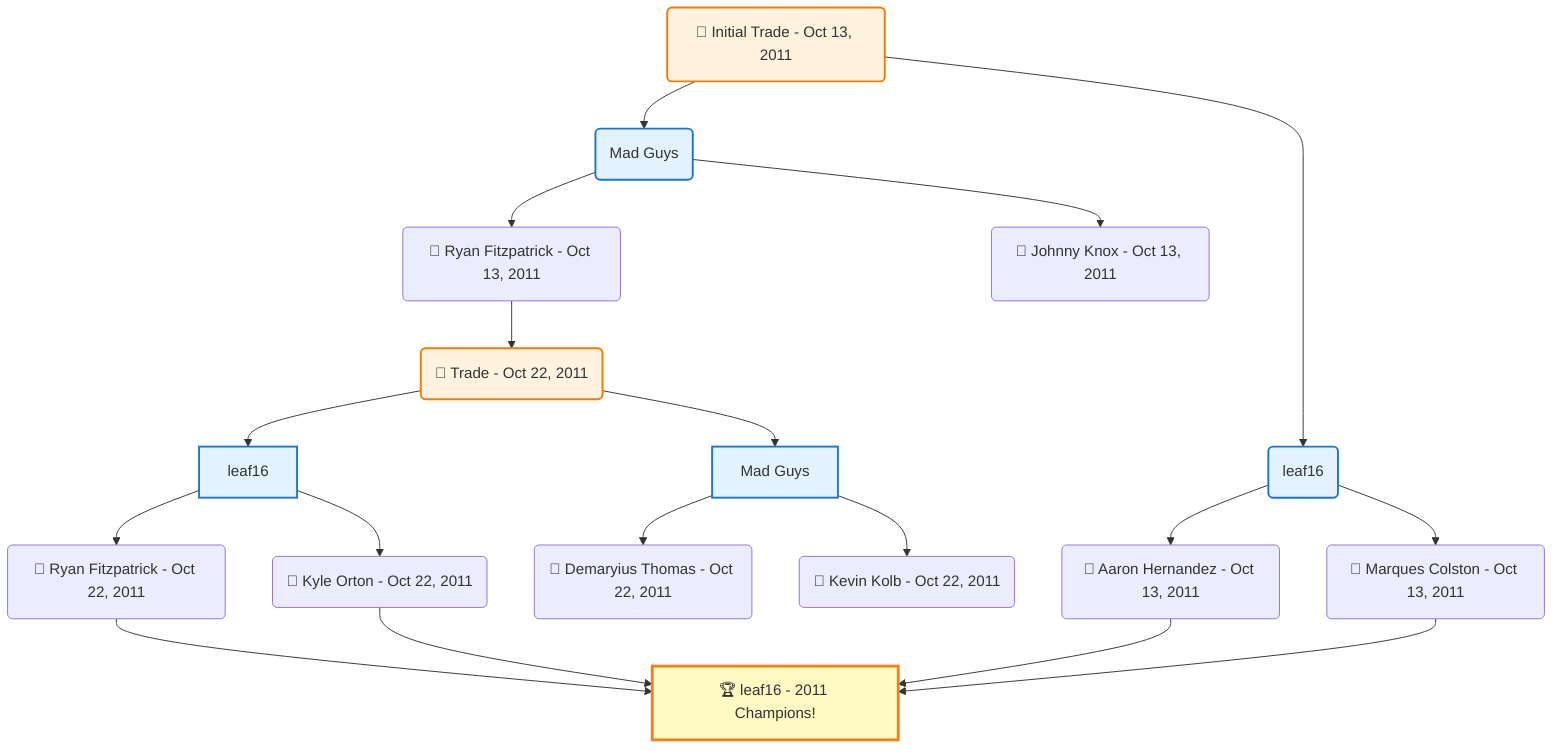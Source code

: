 flowchart TD

    TRADE_MAIN("🔄 Initial Trade - Oct 13, 2011")
    TEAM_1("Mad Guys")
    TEAM_2("leaf16")
    NODE_98dd0f74-ae65-4c0e-bc1e-0334a5e71f0a("🔄 Ryan Fitzpatrick - Oct 13, 2011")
    TRADE_8ab45a4d-fc81-4a69-b148-6d5b67501daa_3("🔄 Trade - Oct 22, 2011")
    TEAM_66fb98f4-89a7-45f9-893a-b41d71e6249d_4["leaf16"]
    NODE_13ac1331-c23d-4b5e-b4e4-4acc0a117b8f("🔄 Ryan Fitzpatrick - Oct 22, 2011")
    CHAMP_66fb98f4-89a7-45f9-893a-b41d71e6249d_2011["🏆 leaf16 - 2011 Champions!"]
    NODE_b708b08d-9b71-48df-aee3-13280a459525("🔄 Kyle Orton - Oct 22, 2011")
    TEAM_f5908944-6efd-40eb-af54-6c53004e0e2f_5["Mad Guys"]
    NODE_b4648a1f-2621-4237-8133-66d22a949324("🔄 Demaryius Thomas - Oct 22, 2011")
    NODE_a64f7dd6-d909-4a4b-8d06-8007e62bf98e("🔄 Kevin Kolb - Oct 22, 2011")
    NODE_874bb423-0bf4-4a74-bb1e-0aaa8eeb7711("🔄 Johnny Knox - Oct 13, 2011")
    NODE_2287f065-a684-41e4-98cf-583800446e55("🔄 Aaron Hernandez - Oct 13, 2011")
    NODE_e42a7add-5f66-44be-b797-58e2800a81ab("🔄 Marques Colston - Oct 13, 2011")

    TRADE_MAIN --> TEAM_1
    TRADE_MAIN --> TEAM_2
    TEAM_1 --> NODE_98dd0f74-ae65-4c0e-bc1e-0334a5e71f0a
    NODE_98dd0f74-ae65-4c0e-bc1e-0334a5e71f0a --> TRADE_8ab45a4d-fc81-4a69-b148-6d5b67501daa_3
    TRADE_8ab45a4d-fc81-4a69-b148-6d5b67501daa_3 --> TEAM_66fb98f4-89a7-45f9-893a-b41d71e6249d_4
    TEAM_66fb98f4-89a7-45f9-893a-b41d71e6249d_4 --> NODE_13ac1331-c23d-4b5e-b4e4-4acc0a117b8f
    NODE_13ac1331-c23d-4b5e-b4e4-4acc0a117b8f --> CHAMP_66fb98f4-89a7-45f9-893a-b41d71e6249d_2011
    TEAM_66fb98f4-89a7-45f9-893a-b41d71e6249d_4 --> NODE_b708b08d-9b71-48df-aee3-13280a459525
    NODE_b708b08d-9b71-48df-aee3-13280a459525 --> CHAMP_66fb98f4-89a7-45f9-893a-b41d71e6249d_2011
    TRADE_8ab45a4d-fc81-4a69-b148-6d5b67501daa_3 --> TEAM_f5908944-6efd-40eb-af54-6c53004e0e2f_5
    TEAM_f5908944-6efd-40eb-af54-6c53004e0e2f_5 --> NODE_b4648a1f-2621-4237-8133-66d22a949324
    TEAM_f5908944-6efd-40eb-af54-6c53004e0e2f_5 --> NODE_a64f7dd6-d909-4a4b-8d06-8007e62bf98e
    TEAM_1 --> NODE_874bb423-0bf4-4a74-bb1e-0aaa8eeb7711
    TEAM_2 --> NODE_2287f065-a684-41e4-98cf-583800446e55
    NODE_2287f065-a684-41e4-98cf-583800446e55 --> CHAMP_66fb98f4-89a7-45f9-893a-b41d71e6249d_2011
    TEAM_2 --> NODE_e42a7add-5f66-44be-b797-58e2800a81ab
    NODE_e42a7add-5f66-44be-b797-58e2800a81ab --> CHAMP_66fb98f4-89a7-45f9-893a-b41d71e6249d_2011

    %% Node styling
    classDef teamNode fill:#e3f2fd,stroke:#1976d2,stroke-width:2px
    classDef tradeNode fill:#fff3e0,stroke:#f57c00,stroke-width:2px
    classDef playerNode fill:#f3e5f5,stroke:#7b1fa2,stroke-width:1px
    classDef nonRootPlayerNode fill:#f5f5f5,stroke:#757575,stroke-width:1px
    classDef endNode fill:#ffebee,stroke:#c62828,stroke-width:2px
    classDef waiverNode fill:#e8f5e8,stroke:#388e3c,stroke-width:2px
    classDef championshipNode fill:#fff9c4,stroke:#f57f17,stroke-width:3px

    class TEAM_1,TEAM_2,TEAM_66fb98f4-89a7-45f9-893a-b41d71e6249d_4,TEAM_f5908944-6efd-40eb-af54-6c53004e0e2f_5 teamNode
    class CHAMP_66fb98f4-89a7-45f9-893a-b41d71e6249d_2011 championshipNode
    class TRADE_MAIN,TRADE_8ab45a4d-fc81-4a69-b148-6d5b67501daa_3 tradeNode